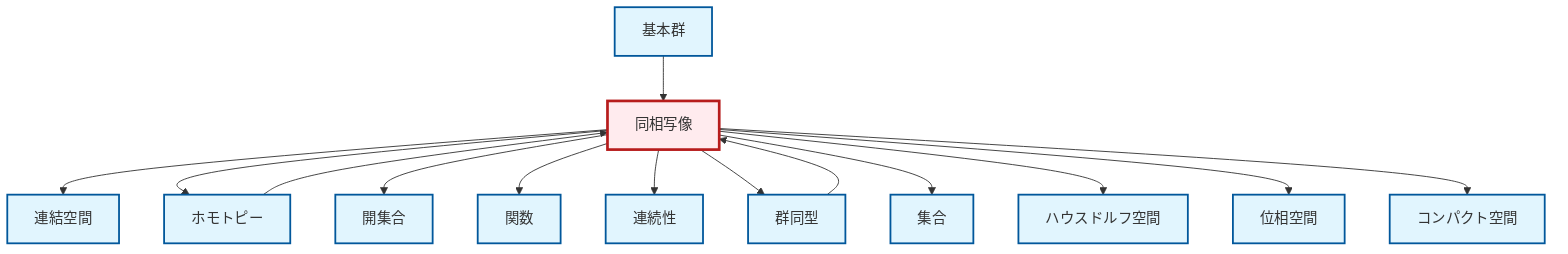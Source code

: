 graph TD
    classDef definition fill:#e1f5fe,stroke:#01579b,stroke-width:2px
    classDef theorem fill:#f3e5f5,stroke:#4a148c,stroke-width:2px
    classDef axiom fill:#fff3e0,stroke:#e65100,stroke-width:2px
    classDef example fill:#e8f5e9,stroke:#1b5e20,stroke-width:2px
    classDef current fill:#ffebee,stroke:#b71c1c,stroke-width:3px
    def-continuity["連続性"]:::definition
    def-topological-space["位相空間"]:::definition
    def-open-set["開集合"]:::definition
    def-compact["コンパクト空間"]:::definition
    def-hausdorff["ハウスドルフ空間"]:::definition
    def-homeomorphism["同相写像"]:::definition
    def-fundamental-group["基本群"]:::definition
    def-connected["連結空間"]:::definition
    def-set["集合"]:::definition
    def-function["関数"]:::definition
    def-isomorphism["群同型"]:::definition
    def-homotopy["ホモトピー"]:::definition
    def-fundamental-group --> def-homeomorphism
    def-homotopy --> def-homeomorphism
    def-homeomorphism --> def-connected
    def-homeomorphism --> def-homotopy
    def-isomorphism --> def-homeomorphism
    def-homeomorphism --> def-open-set
    def-homeomorphism --> def-function
    def-homeomorphism --> def-continuity
    def-homeomorphism --> def-isomorphism
    def-homeomorphism --> def-set
    def-homeomorphism --> def-hausdorff
    def-homeomorphism --> def-topological-space
    def-homeomorphism --> def-compact
    class def-homeomorphism current